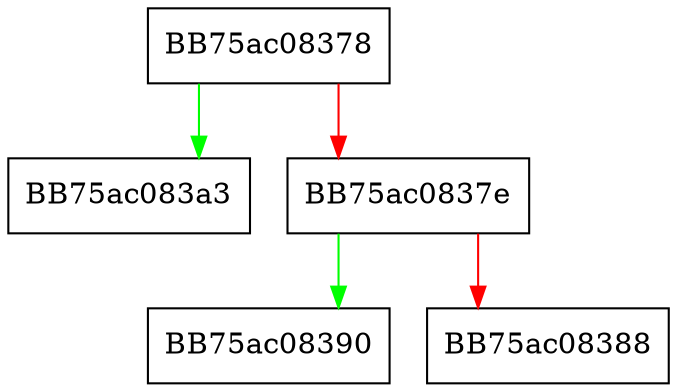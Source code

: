 digraph readSkippableFrameSize {
  node [shape="box"];
  graph [splines=ortho];
  BB75ac08378 -> BB75ac083a3 [color="green"];
  BB75ac08378 -> BB75ac0837e [color="red"];
  BB75ac0837e -> BB75ac08390 [color="green"];
  BB75ac0837e -> BB75ac08388 [color="red"];
}